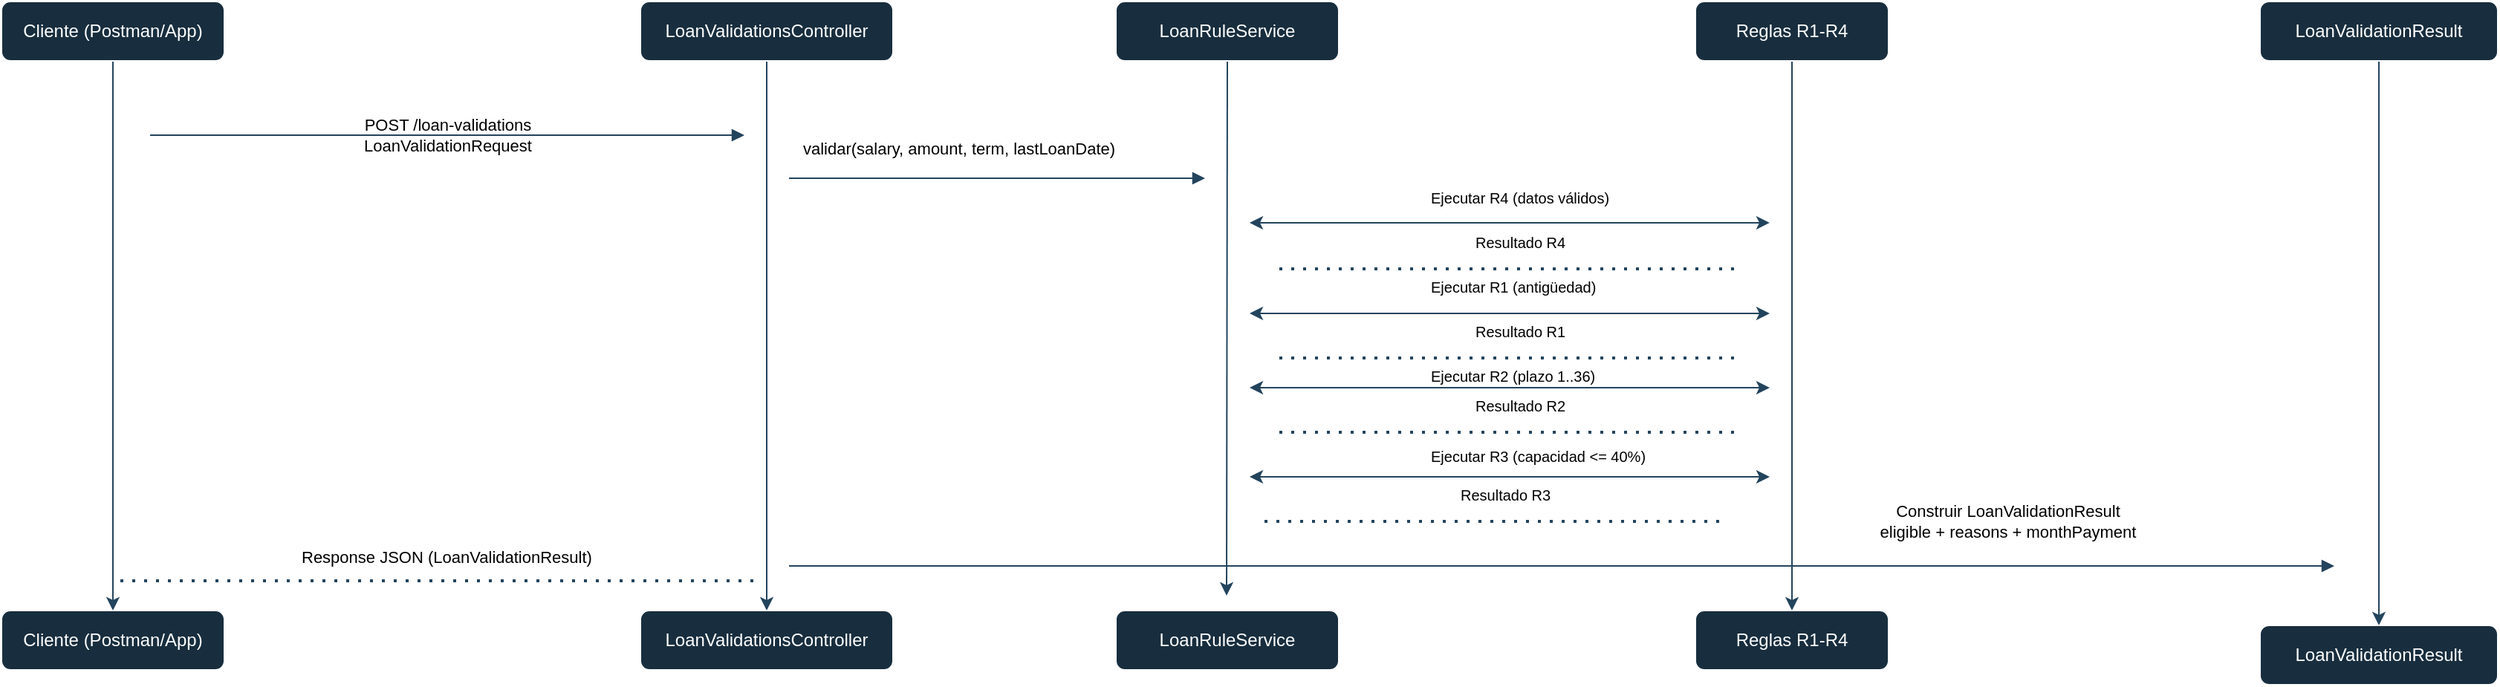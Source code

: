 <mxfile version="22.1.22" type="embed" pages="3">
  <diagram id="c1" name="C1 - Diagrama de Secuencia">
    <mxGraphModel dx="1203" dy="1917" grid="1" gridSize="10" guides="1" tooltips="1" connect="1" arrows="1" fold="1" page="1" pageScale="1" pageWidth="1169" pageHeight="827" math="0" shadow="0">
      <root>
        <mxCell id="0" />
        <mxCell id="1" parent="0" />
        <mxCell id="dcydOrsu2k0qFqCy2xjL-8" style="edgeStyle=orthogonalEdgeStyle;rounded=0;orthogonalLoop=1;jettySize=auto;html=1;exitX=0.5;exitY=1;exitDx=0;exitDy=0;entryX=0.5;entryY=0;entryDx=0;entryDy=0;labelBackgroundColor=none;fontColor=default;strokeColor=#23445D;" parent="1" source="pc" target="dcydOrsu2k0qFqCy2xjL-7" edge="1">
          <mxGeometry relative="1" as="geometry" />
        </mxCell>
        <mxCell id="pc" value="Cliente (Postman/App)" style="rounded=1;whiteSpace=wrap;html=1;labelBackgroundColor=none;fillColor=#182E3E;strokeColor=#FFFFFF;fontColor=#FFFFFF;" parent="1" vertex="1">
          <mxGeometry x="60" y="80" width="150" height="40" as="geometry" />
        </mxCell>
        <mxCell id="dcydOrsu2k0qFqCy2xjL-6" style="edgeStyle=orthogonalEdgeStyle;rounded=0;orthogonalLoop=1;jettySize=auto;html=1;exitX=0.5;exitY=1;exitDx=0;exitDy=0;entryX=0.5;entryY=0;entryDx=0;entryDy=0;labelBackgroundColor=none;fontColor=default;strokeColor=#23445D;" parent="1" source="pctrl" target="dcydOrsu2k0qFqCy2xjL-5" edge="1">
          <mxGeometry relative="1" as="geometry" />
        </mxCell>
        <mxCell id="pctrl" value="LoanValidationsController" style="rounded=1;whiteSpace=wrap;html=1;labelBackgroundColor=none;fillColor=#182E3E;strokeColor=#FFFFFF;fontColor=#FFFFFF;" parent="1" vertex="1">
          <mxGeometry x="490" y="80" width="170" height="40" as="geometry" />
        </mxCell>
        <mxCell id="dcydOrsu2k0qFqCy2xjL-11" style="edgeStyle=orthogonalEdgeStyle;rounded=0;orthogonalLoop=1;jettySize=auto;html=1;exitX=0.5;exitY=1;exitDx=0;exitDy=0;labelBackgroundColor=none;fontColor=default;strokeColor=#23445D;" parent="1" source="psrv" edge="1">
          <mxGeometry relative="1" as="geometry">
            <mxPoint x="884.5" y="480" as="targetPoint" />
          </mxGeometry>
        </mxCell>
        <mxCell id="psrv" value="LoanRuleService" style="rounded=1;whiteSpace=wrap;html=1;labelBackgroundColor=none;fillColor=#182E3E;strokeColor=#FFFFFF;fontColor=#FFFFFF;" parent="1" vertex="1">
          <mxGeometry x="810" y="80" width="150" height="40" as="geometry" />
        </mxCell>
        <mxCell id="dcydOrsu2k0qFqCy2xjL-15" style="edgeStyle=orthogonalEdgeStyle;rounded=0;orthogonalLoop=1;jettySize=auto;html=1;exitX=0.5;exitY=1;exitDx=0;exitDy=0;entryX=0.5;entryY=0;entryDx=0;entryDy=0;labelBackgroundColor=none;fontColor=default;strokeColor=#23445D;" parent="1" source="pres" target="dcydOrsu2k0qFqCy2xjL-14" edge="1">
          <mxGeometry relative="1" as="geometry" />
        </mxCell>
        <mxCell id="pres" value="LoanValidationResult" style="rounded=1;whiteSpace=wrap;html=1;labelBackgroundColor=none;fillColor=#182E3E;strokeColor=#FFFFFF;fontColor=#FFFFFF;" parent="1" vertex="1">
          <mxGeometry x="1580" y="80" width="160" height="40" as="geometry" />
        </mxCell>
        <mxCell id="l1" style="edgeStyle=orthogonalEdgeStyle;endArrow=none;dashed=1;html=1;labelBackgroundColor=none;fontColor=default;strokeColor=#23445D;" parent="1" source="pc" edge="1">
          <mxGeometry relative="1" as="geometry">
            <mxPoint x="135" y="700" as="target" />
          </mxGeometry>
        </mxCell>
        <mxCell id="l2" style="edgeStyle=orthogonalEdgeStyle;endArrow=none;dashed=1;html=1;labelBackgroundColor=none;fontColor=default;strokeColor=#23445D;" parent="1" source="pctrl" edge="1">
          <mxGeometry relative="1" as="geometry">
            <mxPoint x="385" y="700" as="target" />
          </mxGeometry>
        </mxCell>
        <mxCell id="l3" style="edgeStyle=orthogonalEdgeStyle;endArrow=none;dashed=1;html=1;labelBackgroundColor=none;fontColor=default;strokeColor=#23445D;" parent="1" source="psrv" edge="1">
          <mxGeometry relative="1" as="geometry">
            <mxPoint x="615" y="700" as="target" />
          </mxGeometry>
        </mxCell>
        <mxCell id="l4" style="edgeStyle=orthogonalEdgeStyle;endArrow=none;dashed=1;html=1;labelBackgroundColor=none;fontColor=default;strokeColor=#23445D;" parent="1" source="prules" edge="1">
          <mxGeometry relative="1" as="geometry">
            <mxPoint x="825" y="700" as="target" />
          </mxGeometry>
        </mxCell>
        <mxCell id="l5" style="edgeStyle=orthogonalEdgeStyle;endArrow=none;dashed=1;html=1;labelBackgroundColor=none;fontColor=default;strokeColor=#23445D;" parent="1" source="pres" edge="1">
          <mxGeometry relative="1" as="geometry">
            <mxPoint x="1030" y="700" as="target" />
          </mxGeometry>
        </mxCell>
        <mxCell id="m1" value="POST /loan-validations&#xa;LoanValidationRequest" style="endArrow=block;html=1;labelBackgroundColor=none;fontColor=default;strokeColor=#23445D;" parent="1" edge="1">
          <mxGeometry relative="1" as="geometry">
            <Array as="points">
              <mxPoint x="360" y="170" />
            </Array>
            <mxPoint x="160" y="170" as="sourcePoint" />
            <mxPoint x="560" y="170" as="targetPoint" />
          </mxGeometry>
        </mxCell>
        <mxCell id="m2" value="validar(salary, amount, term, lastLoanDate)" style="endArrow=block;html=1;labelBackgroundColor=none;fontColor=default;strokeColor=#23445D;" parent="1" edge="1">
          <mxGeometry x="-0.182" y="20" relative="1" as="geometry">
            <mxPoint x="590" y="199" as="sourcePoint" />
            <mxPoint x="870" y="199" as="targetPoint" />
            <mxPoint x="-1" as="offset" />
          </mxGeometry>
        </mxCell>
        <mxCell id="m7" value="Construir LoanValidationResult&#xa;eligible + reasons + monthPayment" style="endArrow=block;html=1;labelBackgroundColor=none;fontColor=default;strokeColor=#23445D;" parent="1" edge="1">
          <mxGeometry x="0.577" y="30" relative="1" as="geometry">
            <mxPoint x="590" y="460" as="sourcePoint" />
            <mxPoint x="1630" y="460" as="targetPoint" />
            <mxPoint as="offset" />
          </mxGeometry>
        </mxCell>
        <mxCell id="dcydOrsu2k0qFqCy2xjL-13" style="edgeStyle=orthogonalEdgeStyle;rounded=0;orthogonalLoop=1;jettySize=auto;html=1;exitX=0.5;exitY=1;exitDx=0;exitDy=0;entryX=0.5;entryY=0;entryDx=0;entryDy=0;labelBackgroundColor=none;fontColor=default;strokeColor=#23445D;" parent="1" source="prules" target="dcydOrsu2k0qFqCy2xjL-12" edge="1">
          <mxGeometry relative="1" as="geometry" />
        </mxCell>
        <mxCell id="prules" value="Reglas R1-R4" style="rounded=1;whiteSpace=wrap;html=1;labelBackgroundColor=none;fillColor=#182E3E;strokeColor=#FFFFFF;fontColor=#FFFFFF;" parent="1" vertex="1">
          <mxGeometry x="1200" y="80" width="130" height="40" as="geometry" />
        </mxCell>
        <mxCell id="dcydOrsu2k0qFqCy2xjL-5" value="LoanValidationsController" style="rounded=1;whiteSpace=wrap;html=1;labelBackgroundColor=none;fillColor=#182E3E;strokeColor=#FFFFFF;fontColor=#FFFFFF;" parent="1" vertex="1">
          <mxGeometry x="490" y="490" width="170" height="40" as="geometry" />
        </mxCell>
        <mxCell id="dcydOrsu2k0qFqCy2xjL-7" value="Cliente (Postman/App)" style="rounded=1;whiteSpace=wrap;html=1;labelBackgroundColor=none;fillColor=#182E3E;strokeColor=#FFFFFF;fontColor=#FFFFFF;" parent="1" vertex="1">
          <mxGeometry x="60" y="490" width="150" height="40" as="geometry" />
        </mxCell>
        <mxCell id="dcydOrsu2k0qFqCy2xjL-10" value="LoanRuleService" style="rounded=1;whiteSpace=wrap;html=1;labelBackgroundColor=none;fillColor=#182E3E;strokeColor=#FFFFFF;fontColor=#FFFFFF;" parent="1" vertex="1">
          <mxGeometry x="810" y="490" width="150" height="40" as="geometry" />
        </mxCell>
        <mxCell id="dcydOrsu2k0qFqCy2xjL-12" value="Reglas R1-R4" style="rounded=1;whiteSpace=wrap;html=1;labelBackgroundColor=none;fillColor=#182E3E;strokeColor=#FFFFFF;fontColor=#FFFFFF;" parent="1" vertex="1">
          <mxGeometry x="1200" y="490" width="130" height="40" as="geometry" />
        </mxCell>
        <mxCell id="dcydOrsu2k0qFqCy2xjL-14" value="LoanValidationResult" style="rounded=1;whiteSpace=wrap;html=1;labelBackgroundColor=none;fillColor=#182E3E;strokeColor=#FFFFFF;fontColor=#FFFFFF;" parent="1" vertex="1">
          <mxGeometry x="1580" y="500" width="160" height="40" as="geometry" />
        </mxCell>
        <mxCell id="dcydOrsu2k0qFqCy2xjL-17" value="" style="endArrow=none;dashed=1;html=1;dashPattern=1 3;strokeWidth=2;rounded=0;labelBackgroundColor=none;fontColor=default;strokeColor=#23445D;" parent="1" edge="1">
          <mxGeometry width="50" height="50" relative="1" as="geometry">
            <mxPoint x="140" y="470" as="sourcePoint" />
            <mxPoint x="570" y="470" as="targetPoint" />
          </mxGeometry>
        </mxCell>
        <mxCell id="dcydOrsu2k0qFqCy2xjL-18" value="" style="endArrow=classic;startArrow=classic;html=1;rounded=0;labelBackgroundColor=none;fontColor=default;strokeColor=#23445D;fontSize=10;" parent="1" edge="1">
          <mxGeometry width="50" height="50" relative="1" as="geometry">
            <mxPoint x="900" y="228.95" as="sourcePoint" />
            <mxPoint x="1250" y="228.95" as="targetPoint" />
          </mxGeometry>
        </mxCell>
        <mxCell id="dcydOrsu2k0qFqCy2xjL-19" value="" style="endArrow=classic;startArrow=classic;html=1;rounded=0;labelBackgroundColor=none;fontColor=default;strokeColor=#23445D;fontSize=10;" parent="1" edge="1">
          <mxGeometry width="50" height="50" relative="1" as="geometry">
            <mxPoint x="900" y="290" as="sourcePoint" />
            <mxPoint x="1250" y="290" as="targetPoint" />
          </mxGeometry>
        </mxCell>
        <mxCell id="dcydOrsu2k0qFqCy2xjL-20" value="" style="endArrow=classic;startArrow=classic;html=1;rounded=0;labelBackgroundColor=none;fontColor=default;strokeColor=#23445D;fontSize=10;" parent="1" edge="1">
          <mxGeometry width="50" height="50" relative="1" as="geometry">
            <mxPoint x="900" y="400" as="sourcePoint" />
            <mxPoint x="1250" y="400" as="targetPoint" />
          </mxGeometry>
        </mxCell>
        <mxCell id="dcydOrsu2k0qFqCy2xjL-21" value="" style="endArrow=classic;startArrow=classic;html=1;rounded=0;labelBackgroundColor=none;fontColor=default;strokeColor=#23445D;fontSize=10;" parent="1" edge="1">
          <mxGeometry width="50" height="50" relative="1" as="geometry">
            <mxPoint x="900" y="340" as="sourcePoint" />
            <mxPoint x="1250" y="340" as="targetPoint" />
          </mxGeometry>
        </mxCell>
        <mxCell id="dcydOrsu2k0qFqCy2xjL-22" value="" style="endArrow=none;dashed=1;html=1;dashPattern=1 3;strokeWidth=2;rounded=0;labelBackgroundColor=none;fontColor=default;strokeColor=#23445D;fontSize=10;" parent="1" edge="1">
          <mxGeometry width="50" height="50" relative="1" as="geometry">
            <mxPoint x="910" y="430" as="sourcePoint" />
            <mxPoint x="1220" y="430" as="targetPoint" />
          </mxGeometry>
        </mxCell>
        <mxCell id="dcydOrsu2k0qFqCy2xjL-23" value="&lt;span style=&quot;color: rgb(0, 0, 0); font-family: Helvetica; font-size: 10px; font-style: normal; font-variant-ligatures: normal; font-variant-caps: normal; font-weight: 400; letter-spacing: normal; orphans: 2; text-align: center; text-indent: 0px; text-transform: none; widows: 2; word-spacing: 0px; -webkit-text-stroke-width: 0px; background-color: rgb(255, 255, 255); text-decoration-thickness: initial; text-decoration-style: initial; text-decoration-color: initial; float: none; display: inline !important;&quot;&gt;Resultado R3&lt;/span&gt;" style="text;whiteSpace=wrap;html=1;labelBackgroundColor=none;fontColor=#FFFFFF;fontSize=10;" parent="1" vertex="1">
          <mxGeometry x="1040" y="400" width="100" height="40" as="geometry" />
        </mxCell>
        <mxCell id="dcydOrsu2k0qFqCy2xjL-24" value="&lt;span style=&quot;color: rgb(0, 0, 0); font-family: Helvetica; font-size: 10px; font-style: normal; font-variant-ligatures: normal; font-variant-caps: normal; font-weight: 400; letter-spacing: normal; orphans: 2; text-align: center; text-indent: 0px; text-transform: none; widows: 2; word-spacing: 0px; -webkit-text-stroke-width: 0px; background-color: rgb(255, 255, 255); text-decoration-thickness: initial; text-decoration-style: initial; text-decoration-color: initial; float: none; display: inline !important;&quot;&gt;Resultado R2&lt;/span&gt;" style="text;whiteSpace=wrap;html=1;labelBackgroundColor=none;fontColor=#FFFFFF;fontSize=10;" parent="1" vertex="1">
          <mxGeometry x="1050" y="340" width="100" height="40" as="geometry" />
        </mxCell>
        <mxCell id="dcydOrsu2k0qFqCy2xjL-25" value="" style="endArrow=none;dashed=1;html=1;dashPattern=1 3;strokeWidth=2;rounded=0;labelBackgroundColor=none;fontColor=default;strokeColor=#23445D;fontSize=10;" parent="1" edge="1">
          <mxGeometry width="50" height="50" relative="1" as="geometry">
            <mxPoint x="920" y="370" as="sourcePoint" />
            <mxPoint x="1230" y="370" as="targetPoint" />
          </mxGeometry>
        </mxCell>
        <mxCell id="dcydOrsu2k0qFqCy2xjL-26" value="&lt;span style=&quot;color: rgb(0, 0, 0); font-family: Helvetica; font-size: 10px; font-style: normal; font-variant-ligatures: normal; font-variant-caps: normal; font-weight: 400; letter-spacing: normal; orphans: 2; text-align: center; text-indent: 0px; text-transform: none; widows: 2; word-spacing: 0px; -webkit-text-stroke-width: 0px; background-color: rgb(255, 255, 255); text-decoration-thickness: initial; text-decoration-style: initial; text-decoration-color: initial; float: none; display: inline !important;&quot;&gt;Ejecutar R2 (plazo 1..36)&lt;/span&gt;" style="text;whiteSpace=wrap;html=1;labelBackgroundColor=none;fontColor=#FFFFFF;fontSize=10;" parent="1" vertex="1">
          <mxGeometry x="1020" y="320" width="160" height="40" as="geometry" />
        </mxCell>
        <mxCell id="dcydOrsu2k0qFqCy2xjL-27" value="&lt;span style=&quot;color: rgb(0, 0, 0); font-family: Helvetica; font-size: 10px; font-style: normal; font-variant-ligatures: normal; font-variant-caps: normal; font-weight: 400; letter-spacing: normal; orphans: 2; text-align: center; text-indent: 0px; text-transform: none; widows: 2; word-spacing: 0px; -webkit-text-stroke-width: 0px; background-color: rgb(255, 255, 255); text-decoration-thickness: initial; text-decoration-style: initial; text-decoration-color: initial; float: none; display: inline !important;&quot;&gt;Ejecutar R3 (capacidad &amp;lt;= 40%)&lt;/span&gt;" style="text;whiteSpace=wrap;html=1;labelBackgroundColor=none;fontColor=#FFFFFF;fontSize=10;" parent="1" vertex="1">
          <mxGeometry x="1020" y="374" width="165" height="26" as="geometry" />
        </mxCell>
        <mxCell id="dcydOrsu2k0qFqCy2xjL-28" value="&lt;span style=&quot;color: rgb(0, 0, 0); font-family: Helvetica; font-size: 10px; font-style: normal; font-variant-ligatures: normal; font-variant-caps: normal; font-weight: 400; letter-spacing: normal; orphans: 2; text-align: center; text-indent: 0px; text-transform: none; widows: 2; word-spacing: 0px; -webkit-text-stroke-width: 0px; background-color: rgb(255, 255, 255); text-decoration-thickness: initial; text-decoration-style: initial; text-decoration-color: initial; float: none; display: inline !important;&quot;&gt;Resultado R1&lt;/span&gt;" style="text;whiteSpace=wrap;html=1;labelBackgroundColor=none;fontColor=#FFFFFF;fontSize=10;" parent="1" vertex="1">
          <mxGeometry x="1050" y="290" width="100" height="40" as="geometry" />
        </mxCell>
        <mxCell id="dcydOrsu2k0qFqCy2xjL-29" value="" style="endArrow=none;dashed=1;html=1;dashPattern=1 3;strokeWidth=2;rounded=0;labelBackgroundColor=none;fontColor=default;strokeColor=#23445D;fontSize=10;" parent="1" edge="1">
          <mxGeometry width="50" height="50" relative="1" as="geometry">
            <mxPoint x="920" y="320" as="sourcePoint" />
            <mxPoint x="1230" y="320" as="targetPoint" />
          </mxGeometry>
        </mxCell>
        <mxCell id="dcydOrsu2k0qFqCy2xjL-30" value="&lt;span style=&quot;color: rgb(0, 0, 0); font-family: Helvetica; font-size: 10px; font-style: normal; font-variant-ligatures: normal; font-variant-caps: normal; font-weight: 400; letter-spacing: normal; orphans: 2; text-align: center; text-indent: 0px; text-transform: none; widows: 2; word-spacing: 0px; -webkit-text-stroke-width: 0px; background-color: rgb(255, 255, 255); text-decoration-thickness: initial; text-decoration-style: initial; text-decoration-color: initial; float: none; display: inline !important;&quot;&gt;Ejecutar R1 (antigüedad)&lt;/span&gt;" style="text;whiteSpace=wrap;html=1;labelBackgroundColor=none;fontColor=#FFFFFF;fontSize=10;" parent="1" vertex="1">
          <mxGeometry x="1020" y="260" width="160" height="40" as="geometry" />
        </mxCell>
        <mxCell id="dcydOrsu2k0qFqCy2xjL-31" value="&lt;span style=&quot;color: rgb(0, 0, 0); font-family: Helvetica; font-size: 10px; font-style: normal; font-variant-ligatures: normal; font-variant-caps: normal; font-weight: 400; letter-spacing: normal; orphans: 2; text-align: center; text-indent: 0px; text-transform: none; widows: 2; word-spacing: 0px; -webkit-text-stroke-width: 0px; background-color: rgb(255, 255, 255); text-decoration-thickness: initial; text-decoration-style: initial; text-decoration-color: initial; float: none; display: inline !important;&quot;&gt;Ejecutar R4 (datos válidos)&lt;/span&gt;" style="text;whiteSpace=wrap;html=1;labelBackgroundColor=none;fontColor=#FFFFFF;fontSize=10;" parent="1" vertex="1">
          <mxGeometry x="1020" y="200" width="170" height="40" as="geometry" />
        </mxCell>
        <mxCell id="dcydOrsu2k0qFqCy2xjL-32" value="&lt;span style=&quot;color: rgb(0, 0, 0); font-family: Helvetica; font-size: 10px; font-style: normal; font-variant-ligatures: normal; font-variant-caps: normal; font-weight: 400; letter-spacing: normal; orphans: 2; text-align: center; text-indent: 0px; text-transform: none; widows: 2; word-spacing: 0px; -webkit-text-stroke-width: 0px; background-color: rgb(255, 255, 255); text-decoration-thickness: initial; text-decoration-style: initial; text-decoration-color: initial; float: none; display: inline !important;&quot;&gt;Resultado R4&lt;/span&gt;" style="text;whiteSpace=wrap;html=1;labelBackgroundColor=none;fontColor=#FFFFFF;fontSize=10;" parent="1" vertex="1">
          <mxGeometry x="1050" y="230" width="100" height="40" as="geometry" />
        </mxCell>
        <mxCell id="dcydOrsu2k0qFqCy2xjL-33" value="" style="endArrow=none;dashed=1;html=1;dashPattern=1 3;strokeWidth=2;rounded=0;labelBackgroundColor=none;fontColor=default;strokeColor=#23445D;fontSize=10;" parent="1" edge="1">
          <mxGeometry width="50" height="50" relative="1" as="geometry">
            <mxPoint x="920" y="260" as="sourcePoint" />
            <mxPoint x="1230" y="260" as="targetPoint" />
          </mxGeometry>
        </mxCell>
        <mxCell id="dcydOrsu2k0qFqCy2xjL-34" value="&lt;span style=&quot;color: rgb(0, 0, 0); font-family: Helvetica; font-size: 11px; font-style: normal; font-variant-ligatures: normal; font-variant-caps: normal; font-weight: 400; letter-spacing: normal; orphans: 2; text-align: center; text-indent: 0px; text-transform: none; widows: 2; word-spacing: 0px; -webkit-text-stroke-width: 0px; background-color: rgb(255, 255, 255); text-decoration-thickness: initial; text-decoration-style: initial; text-decoration-color: initial; float: none; display: inline !important;&quot;&gt;Response JSON (LoanValidationResult)&lt;/span&gt;" style="text;whiteSpace=wrap;html=1;labelBackgroundColor=none;fontColor=#FFFFFF;" parent="1" vertex="1">
          <mxGeometry x="260" y="440" width="230" height="40" as="geometry" />
        </mxCell>
      </root>
    </mxGraphModel>
  </diagram>
  <diagram id="c2" name="C2 - Diagrama de Componentes">
    <mxGraphModel dx="722" dy="1150" grid="1" gridSize="10" guides="1" tooltips="1" connect="1" arrows="1" fold="1" page="1" pageScale="1" pageWidth="1169" pageHeight="827" math="0" shadow="0">
      <root>
        <mxCell id="0c2" />
        <mxCell id="1c2" parent="0c2" />
        <mxCell id="bContract" value="Contract-first" style="swimlane;rounded=1;html=1;fillColor=#fff2cc;strokeColor=#d6b656;" parent="1c2" vertex="1">
          <mxGeometry x="60" y="60" width="300" height="140" as="geometry" />
        </mxCell>
        <mxCell id="bOpenApi" value="OpenAPI YAML&#xa;resources/openapi/loan-validation.yaml" style="rounded=1;whiteSpace=wrap;html=1;" parent="bContract" vertex="1">
          <mxGeometry x="20" y="20" width="260" height="40" as="geometry" />
        </mxCell>
        <mxCell id="bGen" value="openapi-generator (mvn generate-sources)" style="rounded=1;whiteSpace=wrap;html=1;" parent="bContract" vertex="1">
          <mxGeometry x="20" y="80" width="260" height="40" as="geometry" />
        </mxCell>
        <mxCell id="bClient" value="Cliente / Postman" style="rounded=1;whiteSpace=wrap;html=1;" parent="1c2" vertex="1">
          <mxGeometry x="420" y="60" width="150" height="40" as="geometry" />
        </mxCell>
        <mxCell id="bCtrl" value="Controller: LoanValidationsController" style="rounded=1;whiteSpace=wrap;html=1;" parent="1c2" vertex="1">
          <mxGeometry x="420" y="140" width="260" height="50" as="geometry" />
        </mxCell>
        <mxCell id="bSrv" value="Service: LoanRulesService" style="rounded=1;whiteSpace=wrap;html=1;" parent="1c2" vertex="1">
          <mxGeometry x="520" y="300" width="260" height="50" as="geometry" />
        </mxCell>
        <mxCell id="bModels" value="Models" style="swimlane;rounded=1;html=1;fillColor=#e8eaf6;strokeColor=#3949ab;" parent="1c2" vertex="1">
          <mxGeometry x="890" y="80" width="260" height="180" as="geometry" />
        </mxCell>
        <mxCell id="bReq" value="LoanValidationRequest" style="rounded=1;whiteSpace=wrap;html=1;" parent="bModels" vertex="1">
          <mxGeometry x="20" y="20" width="220" height="30" as="geometry" />
        </mxCell>
        <mxCell id="bRes" value="LoanValidationResponse" style="rounded=1;whiteSpace=wrap;html=1;" parent="bModels" vertex="1">
          <mxGeometry x="20" y="60" width="220" height="30" as="geometry" />
        </mxCell>
        <mxCell id="bResult" value="LoanValidationResult" style="rounded=1;whiteSpace=wrap;html=1;" parent="bModels" vertex="1">
          <mxGeometry x="20" y="100" width="220" height="30" as="geometry" />
        </mxCell>
        <mxCell id="bReason" value="Reason &amp; ReasonType" style="rounded=1;whiteSpace=wrap;html=1;" parent="bModels" vertex="1">
          <mxGeometry x="20" y="140" width="220" height="30" as="geometry" />
        </mxCell>
        <mxCell id="bConfig" value="Config" style="swimlane;rounded=1;html=1;fillColor=#e8f5e9;strokeColor=#2e7d32;" parent="1c2" vertex="1">
          <mxGeometry x="70" y="340" width="220" height="120" as="geometry" />
        </mxCell>
        <mxCell id="bClock" value="ClockConfig" style="rounded=1;whiteSpace=wrap;html=1;" parent="bConfig" vertex="1">
          <mxGeometry x="20" y="20" width="180" height="30" as="geometry" />
        </mxCell>
        <mxCell id="bAppYml" value="application.yml" style="rounded=1;whiteSpace=wrap;html=1;" parent="bConfig" vertex="1">
          <mxGeometry x="20" y="60" width="180" height="30" as="geometry" />
        </mxCell>
        <mxCell id="bPort" value="Port: LoanHistoryClient (interface)" style="rounded=1;whiteSpace=wrap;html=1;" parent="1c2" vertex="1">
          <mxGeometry x="820" y="360" width="260" height="40" as="geometry" />
        </mxCell>
        <mxCell id="bAdapter" value="Adapter: StubLoanHistoryClient" style="rounded=1;whiteSpace=wrap;html=1;" parent="1c2" vertex="1">
          <mxGeometry x="820" y="570" width="260" height="40" as="geometry" />
        </mxCell>
        <mxCell id="bExternal" value="Loan History Service (externo)" style="rounded=1;whiteSpace=wrap;html=1;" parent="1c2" vertex="1">
          <mxGeometry x="1100" y="410" width="220" height="40" as="geometry" />
        </mxCell>
        <mxCell id="bObs" value="Observability" style="swimlane;rounded=1;html=1;fillColor=#fff3e0;strokeColor=#ef6c00;" parent="1c2" vertex="1">
          <mxGeometry x="520" y="420" width="230" height="120" as="geometry" />
        </mxCell>
        <mxCell id="bLogs" value="Logs" style="rounded=1;whiteSpace=wrap;html=1;" parent="bObs" vertex="1">
          <mxGeometry x="20" y="20" width="190" height="30" as="geometry" />
        </mxCell>
        <mxCell id="bMetrics" value="Metrics" style="rounded=1;whiteSpace=wrap;html=1;" parent="bObs" vertex="1">
          <mxGeometry x="20" y="60" width="190" height="30" as="geometry" />
        </mxCell>
        <mxCell id="e1" value="" style="endArrow=block;html=1;" parent="1c2" source="bOpenApi" target="bGen" edge="1">
          <mxGeometry relative="1" as="geometry" />
        </mxCell>
        <mxCell id="e2" value="DTOs" style="endArrow=block;html=1;" parent="1c2" source="bGen" target="bCtrl" edge="1">
          <mxGeometry relative="1" as="geometry" />
        </mxCell>
        <mxCell id="e3" value="HTTP" style="endArrow=block;html=1;" parent="1c2" source="bClient" target="bCtrl" edge="1">
          <mxGeometry relative="1" as="geometry" />
        </mxCell>
        <mxCell id="e4" value="calls" style="endArrow=block;html=1;" parent="1c2" source="bCtrl" target="bSrv" edge="1">
          <mxGeometry relative="1" as="geometry" />
        </mxCell>
        <mxCell id="e5" value="" style="endArrow=block;html=1;" parent="1c2" source="bSrv" target="bReq" edge="1">
          <mxGeometry relative="1" as="geometry" />
        </mxCell>
        <mxCell id="e6" value="" style="endArrow=block;html=1;" parent="1c2" source="bSrv" target="bResult" edge="1">
          <mxGeometry relative="1" as="geometry" />
        </mxCell>
        <mxCell id="e7" value="" style="endArrow=block;html=1;" parent="1c2" source="bSrv" target="bPort" edge="1">
          <mxGeometry relative="1" as="geometry" />
        </mxCell>
        <mxCell id="e8" value="" style="endArrow=block;html=1;" parent="1c2" source="bPort" target="bAdapter" edge="1">
          <mxGeometry relative="1" as="geometry" />
        </mxCell>
        <mxCell id="e9" value="" style="endArrow=block;html=1;" parent="1c2" source="bAdapter" target="bExternal" edge="1">
          <mxGeometry relative="1" as="geometry" />
        </mxCell>
        <mxCell id="e10" value="" style="endArrow=block;html=1;" parent="1c2" source="bConfig" target="bSrv" edge="1">
          <mxGeometry relative="1" as="geometry" />
        </mxCell>
        <mxCell id="e11" value="" style="endArrow=block;html=1;" parent="1c2" source="bSrv" target="bObs" edge="1">
          <mxGeometry relative="1" as="geometry" />
        </mxCell>
      </root>
    </mxGraphModel>
  </diagram>
  <diagram id="c3" name="C3 - Diagrama de flujo (proceso)">
    <mxGraphModel dx="656" dy="1045" grid="1" gridSize="10" guides="1" tooltips="1" connect="1" arrows="1" fold="1" page="1" pageScale="1" pageWidth="1169" pageHeight="827" math="0" shadow="0">
      <root>
        <mxCell id="0c3" />
        <mxCell id="1c3" parent="0c3" />
        <mxCell id="st" value="Inicio" style="ellipse;whiteSpace=wrap;html=1;fillColor=#e1f5fe;strokeColor=#0277bd;" parent="1c3" vertex="1">
          <mxGeometry x="540" y="60" width="80" height="40" as="geometry" />
        </mxCell>
        <mxCell id="v4" value="Validar datos (R4)" style="rounded=1;whiteSpace=wrap;html=1;" parent="1c3" vertex="1">
          <mxGeometry x="510" y="130" width="140" height="40" as="geometry" />
        </mxCell>
        <mxCell id="r1" value="Antigüedad &lt; 3m?" style="rhombus;whiteSpace=wrap;html=1;" parent="1c3" vertex="1">
          <mxGeometry x="520" y="200" width="120" height="80" as="geometry" />
        </mxCell>
        <mxCell id="r2" value="Plazo 1..36?" style="rhombus;whiteSpace=wrap;html=1;" parent="1c3" vertex="1">
          <mxGeometry x="520" y="300" width="120" height="80" as="geometry" />
        </mxCell>
        <mxCell id="r3" value="Capacidad ≤ 40%?" style="rhombus;whiteSpace=wrap;html=1;" parent="1c3" vertex="1">
          <mxGeometry x="520" y="400" width="140" height="80" as="geometry" />
        </mxCell>
        <mxCell id="mp" value="Calcular monthlyPayment" style="rounded=1;whiteSpace=wrap;html=1;" parent="1c3" vertex="1">
          <mxGeometry x="510" y="500" width="160" height="40" as="geometry" />
        </mxCell>
        <mxCell id="ap" value="Aprobar solicitud" style="rounded=1;whiteSpace=wrap;html=1;" parent="1c3" vertex="1">
          <mxGeometry x="520" y="560" width="140" height="40" as="geometry" />
        </mxCell>
        <mxCell id="rech" value="Rechazar solicitud" style="rounded=1;whiteSpace=wrap;html=1;fillColor=#ffebee;strokeColor=#c62828;" parent="1c3" vertex="1">
          <mxGeometry x="150" y="360" width="150" height="40" as="geometry" />
        </mxCell>
        <mxCell id="fin" value="Fin" style="ellipse;whiteSpace=wrap;html=1;fillColor=#e1f5fe;strokeColor=#0277bd;" parent="1c3" vertex="1">
          <mxGeometry x="560" y="630" width="80" height="40" as="geometry" />
        </mxCell>
        <mxCell id="e01" value="" style="endArrow=block;html=1;" parent="1c3" source="st" target="v4" edge="1">
          <mxGeometry relative="1" as="geometry" />
        </mxCell>
        <mxCell id="e02" value="Inválidos" style="endArrow=block;html=1;" parent="1c3" source="v4" target="rech" edge="1">
          <mxGeometry relative="1" as="geometry" />
        </mxCell>
        <mxCell id="e03" value="OK" style="endArrow=block;html=1;" parent="1c3" source="v4" target="r1" edge="1">
          <mxGeometry relative="1" as="geometry" />
        </mxCell>
        <mxCell id="e04" value="No" style="endArrow=block;html=1;" parent="1c3" source="r1" target="rech" edge="1">
          <mxGeometry relative="1" as="geometry" />
        </mxCell>
        <mxCell id="e05" value="Sí" style="endArrow=block;html=1;" parent="1c3" source="r1" target="r2" edge="1">
          <mxGeometry relative="1" as="geometry" />
        </mxCell>
        <mxCell id="e06" value="No" style="endArrow=block;html=1;" parent="1c3" source="r2" target="rech" edge="1">
          <mxGeometry relative="1" as="geometry" />
        </mxCell>
        <mxCell id="e07" value="Sí" style="endArrow=block;html=1;" parent="1c3" source="r2" target="r3" edge="1">
          <mxGeometry relative="1" as="geometry" />
        </mxCell>
        <mxCell id="e08" value="No" style="endArrow=block;html=1;" parent="1c3" source="r3" target="rech" edge="1">
          <mxGeometry relative="1" as="geometry" />
        </mxCell>
        <mxCell id="e09" value="Sí" style="endArrow=block;html=1;" parent="1c3" source="r3" target="mp" edge="1">
          <mxGeometry relative="1" as="geometry" />
        </mxCell>
        <mxCell id="e10" value="" style="endArrow=block;html=1;" parent="1c3" source="mp" target="ap" edge="1">
          <mxGeometry relative="1" as="geometry" />
        </mxCell>
        <mxCell id="e11" value="" style="endArrow=block;html=1;" parent="1c3" source="ap" target="fin" edge="1">
          <mxGeometry relative="1" as="geometry" />
        </mxCell>
        <mxCell id="e12" value="" style="endArrow=block;html=1;" parent="1c3" source="rech" target="fin" edge="1">
          <mxGeometry relative="1" as="geometry" />
        </mxCell>
      </root>
    </mxGraphModel>
  </diagram>
</mxfile>
